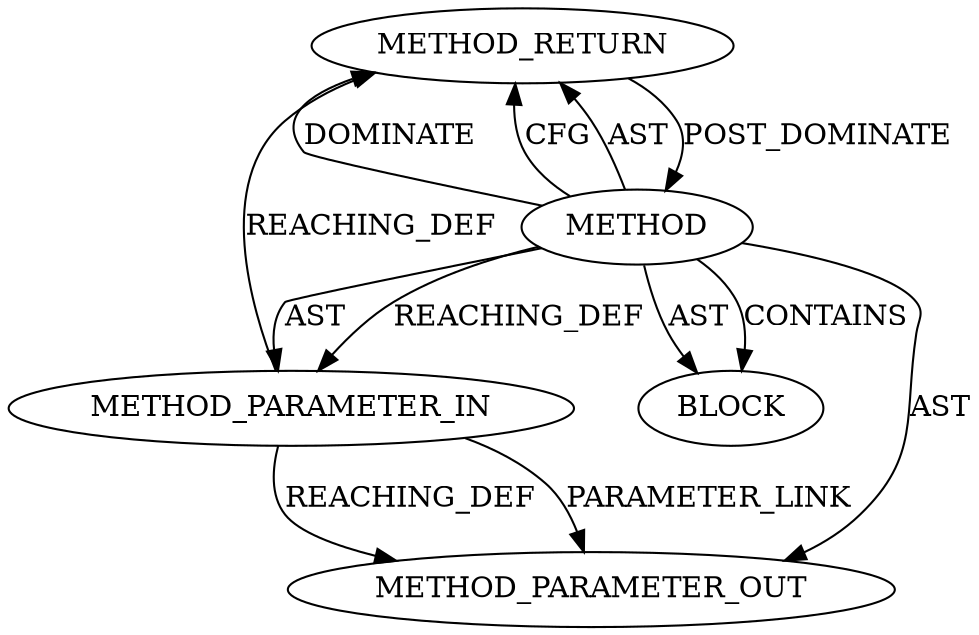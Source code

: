 digraph {
  12260 [label=METHOD_RETURN ORDER=2 CODE="RET" TYPE_FULL_NAME="ANY" EVALUATION_STRATEGY="BY_VALUE"]
  12257 [label=METHOD AST_PARENT_TYPE="NAMESPACE_BLOCK" AST_PARENT_FULL_NAME="<global>" ORDER=0 CODE="<empty>" FULL_NAME="ceph_decode_8" IS_EXTERNAL=true FILENAME="<empty>" SIGNATURE="" NAME="ceph_decode_8"]
  12259 [label=BLOCK ORDER=1 ARGUMENT_INDEX=1 CODE="<empty>" TYPE_FULL_NAME="ANY"]
  12258 [label=METHOD_PARAMETER_IN ORDER=1 CODE="p1" IS_VARIADIC=false TYPE_FULL_NAME="ANY" EVALUATION_STRATEGY="BY_VALUE" INDEX=1 NAME="p1"]
  13358 [label=METHOD_PARAMETER_OUT ORDER=1 CODE="p1" IS_VARIADIC=false TYPE_FULL_NAME="ANY" EVALUATION_STRATEGY="BY_VALUE" INDEX=1 NAME="p1"]
  12258 -> 13358 [label=PARAMETER_LINK ]
  12257 -> 12258 [label=REACHING_DEF VARIABLE=""]
  12258 -> 12260 [label=REACHING_DEF VARIABLE="p1"]
  12257 -> 12260 [label=DOMINATE ]
  12257 -> 12260 [label=CFG ]
  12257 -> 13358 [label=AST ]
  12257 -> 12259 [label=CONTAINS ]
  12257 -> 12260 [label=AST ]
  12260 -> 12257 [label=POST_DOMINATE ]
  12257 -> 12258 [label=AST ]
  12257 -> 12259 [label=AST ]
  12258 -> 13358 [label=REACHING_DEF VARIABLE="p1"]
}
